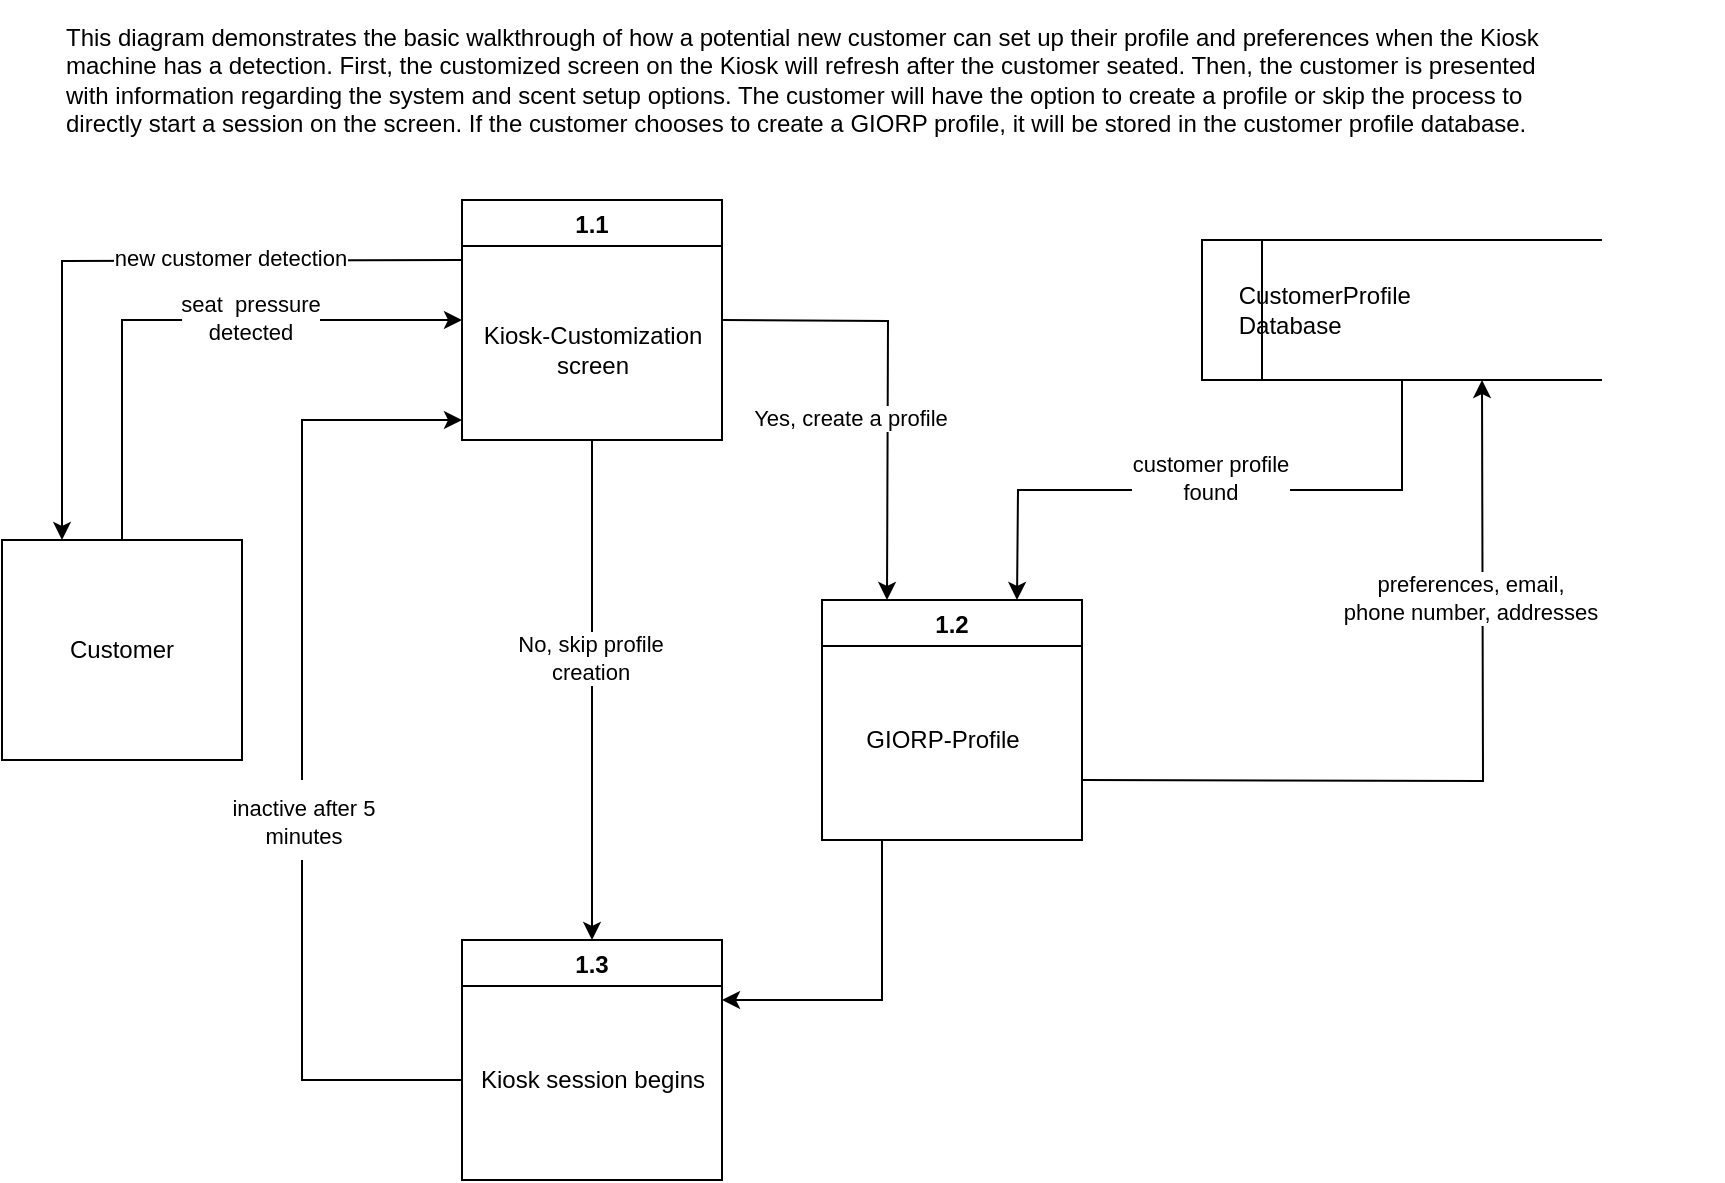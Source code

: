 <mxfile version="14.8.1" type="github">
  <diagram id="7RCecWEcFYl0perymGjm" name="Page-1">
    <mxGraphModel dx="1422" dy="762" grid="1" gridSize="10" guides="1" tooltips="1" connect="1" arrows="1" fold="1" page="1" pageScale="1" pageWidth="850" pageHeight="1100" math="0" shadow="0">
      <root>
        <mxCell id="0" />
        <mxCell id="1" parent="0" />
        <mxCell id="j9GdoZyd2gGU6jYM33GQ-5" style="edgeStyle=orthogonalEdgeStyle;rounded=0;orthogonalLoop=1;jettySize=auto;html=1;exitX=0;exitY=0.25;exitDx=0;exitDy=0;entryX=0.25;entryY=0;entryDx=0;entryDy=0;" parent="1" target="j9GdoZyd2gGU6jYM33GQ-2" edge="1">
          <mxGeometry relative="1" as="geometry">
            <mxPoint x="250" y="270" as="sourcePoint" />
          </mxGeometry>
        </mxCell>
        <mxCell id="HdTH4eyaSy8hDn4PNZNW-12" style="edgeStyle=orthogonalEdgeStyle;rounded=0;orthogonalLoop=1;jettySize=auto;html=1;exitX=1;exitY=0.5;exitDx=0;exitDy=0;entryX=0.25;entryY=0;entryDx=0;entryDy=0;" parent="1" edge="1">
          <mxGeometry relative="1" as="geometry">
            <mxPoint x="380" y="300" as="sourcePoint" />
            <mxPoint x="462.5" y="440" as="targetPoint" />
          </mxGeometry>
        </mxCell>
        <mxCell id="HdTH4eyaSy8hDn4PNZNW-20" style="edgeStyle=orthogonalEdgeStyle;rounded=0;orthogonalLoop=1;jettySize=auto;html=1;exitX=0.5;exitY=1;exitDx=0;exitDy=0;entryX=0.5;entryY=0;entryDx=0;entryDy=0;" parent="1" edge="1">
          <mxGeometry relative="1" as="geometry">
            <mxPoint x="315" y="360" as="sourcePoint" />
            <mxPoint x="315" y="610" as="targetPoint" />
          </mxGeometry>
        </mxCell>
        <mxCell id="NjR-eXge2UOkVljK5tXu-10" style="edgeStyle=orthogonalEdgeStyle;rounded=0;orthogonalLoop=1;jettySize=auto;html=1;exitX=0.5;exitY=0;exitDx=0;exitDy=0;entryX=0;entryY=0.5;entryDx=0;entryDy=0;" edge="1" parent="1" source="j9GdoZyd2gGU6jYM33GQ-2" target="NjR-eXge2UOkVljK5tXu-1">
          <mxGeometry relative="1" as="geometry" />
        </mxCell>
        <mxCell id="j9GdoZyd2gGU6jYM33GQ-2" value="Customer" style="rounded=0;whiteSpace=wrap;html=1;" parent="1" vertex="1">
          <mxGeometry x="20" y="410" width="120" height="110" as="geometry" />
        </mxCell>
        <mxCell id="HdTH4eyaSy8hDn4PNZNW-11" style="edgeStyle=orthogonalEdgeStyle;rounded=0;orthogonalLoop=1;jettySize=auto;html=1;exitX=0.5;exitY=1;exitDx=0;exitDy=0;entryX=1;entryY=0.25;entryDx=0;entryDy=0;" parent="1" edge="1">
          <mxGeometry relative="1" as="geometry">
            <Array as="points">
              <mxPoint x="460" y="560" />
              <mxPoint x="460" y="640" />
            </Array>
            <mxPoint x="495" y="560" as="sourcePoint" />
            <mxPoint x="380" y="640" as="targetPoint" />
          </mxGeometry>
        </mxCell>
        <mxCell id="HdTH4eyaSy8hDn4PNZNW-16" style="edgeStyle=orthogonalEdgeStyle;rounded=0;orthogonalLoop=1;jettySize=auto;html=1;exitX=1;exitY=0.75;exitDx=0;exitDy=0;" parent="1" edge="1">
          <mxGeometry relative="1" as="geometry">
            <mxPoint x="760" y="330" as="targetPoint" />
            <mxPoint x="560" y="530" as="sourcePoint" />
          </mxGeometry>
        </mxCell>
        <mxCell id="j9GdoZyd2gGU6jYM33GQ-15" value="seat&amp;nbsp; pressure &lt;br&gt;detected" style="edgeLabel;resizable=0;html=1;align=center;verticalAlign=middle;" parent="1" connectable="0" vertex="1">
          <mxGeometry x="270.003" y="210.002" as="geometry">
            <mxPoint x="-126" y="89" as="offset" />
          </mxGeometry>
        </mxCell>
        <mxCell id="j9GdoZyd2gGU6jYM33GQ-16" value="new customer detection" style="edgeLabel;resizable=0;html=1;align=center;verticalAlign=middle;" parent="1" connectable="0" vertex="1">
          <mxGeometry x="260.003" y="180.002" as="geometry">
            <mxPoint x="-126" y="89" as="offset" />
          </mxGeometry>
        </mxCell>
        <mxCell id="HdTH4eyaSy8hDn4PNZNW-17" style="edgeStyle=orthogonalEdgeStyle;rounded=0;orthogonalLoop=1;jettySize=auto;html=1;exitX=0.5;exitY=1;exitDx=0;exitDy=0;entryX=0.75;entryY=0;entryDx=0;entryDy=0;" parent="1" source="j9GdoZyd2gGU6jYM33GQ-19" edge="1">
          <mxGeometry relative="1" as="geometry">
            <mxPoint x="527.5" y="440" as="targetPoint" />
          </mxGeometry>
        </mxCell>
        <mxCell id="j9GdoZyd2gGU6jYM33GQ-19" value="&lt;span style=&quot;white-space: pre&quot;&gt;&lt;span style=&quot;white-space: pre&quot;&gt; &lt;span style=&quot;white-space: pre&quot;&gt; &lt;span style=&quot;white-space: pre&quot;&gt;	&lt;/span&gt;&lt;span style=&quot;white-space: pre&quot;&gt;	&lt;/span&gt;&lt;/span&gt;&lt;/span&gt;CustomerProfile &lt;br&gt;&lt;span style=&quot;white-space: pre&quot;&gt; &lt;/span&gt;&lt;span style=&quot;white-space: pre&quot;&gt; &lt;span style=&quot;white-space: pre&quot;&gt;	&lt;/span&gt;&lt;span style=&quot;white-space: pre&quot;&gt;	&lt;/span&gt;&lt;/span&gt;Database&lt;/span&gt;" style="html=1;dashed=0;whitespace=wrap;shape=mxgraph.dfd.dataStoreID;align=left;spacingLeft=3;points=[[0,0],[0.5,0],[1,0],[0,0.5],[1,0.5],[0,1],[0.5,1],[1,1]];" parent="1" vertex="1">
          <mxGeometry x="620" y="260" width="200" height="70" as="geometry" />
        </mxCell>
        <mxCell id="j9GdoZyd2gGU6jYM33GQ-24" value="Yes, create a profile" style="edgeLabel;resizable=0;html=1;align=center;verticalAlign=middle;" parent="1" connectable="0" vertex="1">
          <mxGeometry x="570.003" y="260.002" as="geometry">
            <mxPoint x="-126" y="89" as="offset" />
          </mxGeometry>
        </mxCell>
        <mxCell id="HdTH4eyaSy8hDn4PNZNW-2" value="preferences, email, &lt;br&gt;phone number, addresses" style="edgeLabel;resizable=0;html=1;align=center;verticalAlign=middle;" parent="1" connectable="0" vertex="1">
          <mxGeometry x="880.003" y="350.002" as="geometry">
            <mxPoint x="-126" y="89" as="offset" />
          </mxGeometry>
        </mxCell>
        <mxCell id="HdTH4eyaSy8hDn4PNZNW-15" value="customer profile &lt;br&gt;found" style="edgeLabel;resizable=0;html=1;align=center;verticalAlign=middle;" parent="1" connectable="0" vertex="1">
          <mxGeometry x="750.003" y="290.002" as="geometry">
            <mxPoint x="-126" y="89" as="offset" />
          </mxGeometry>
        </mxCell>
        <mxCell id="HdTH4eyaSy8hDn4PNZNW-19" value="No, skip profile&lt;br&gt;creation" style="edgeLabel;resizable=0;html=1;align=center;verticalAlign=middle;" parent="1" connectable="0" vertex="1">
          <mxGeometry x="440.003" y="380.002" as="geometry">
            <mxPoint x="-126" y="89" as="offset" />
          </mxGeometry>
        </mxCell>
        <mxCell id="NjR-eXge2UOkVljK5tXu-1" value="1.1" style="swimlane;" vertex="1" parent="1">
          <mxGeometry x="250" y="240" width="130" height="120" as="geometry" />
        </mxCell>
        <mxCell id="NjR-eXge2UOkVljK5tXu-2" value="&lt;span&gt;Kiosk-Customization&lt;/span&gt;&lt;br&gt;&lt;span&gt;screen&lt;/span&gt;" style="text;html=1;align=center;verticalAlign=middle;resizable=0;points=[];autosize=1;strokeColor=none;" vertex="1" parent="NjR-eXge2UOkVljK5tXu-1">
          <mxGeometry x="5" y="60" width="120" height="30" as="geometry" />
        </mxCell>
        <mxCell id="NjR-eXge2UOkVljK5tXu-3" value="1.2" style="swimlane;" vertex="1" parent="1">
          <mxGeometry x="430" y="440" width="130" height="120" as="geometry" />
        </mxCell>
        <mxCell id="NjR-eXge2UOkVljK5tXu-7" value="GIORP-Profile" style="text;html=1;align=center;verticalAlign=middle;resizable=0;points=[];autosize=1;strokeColor=none;" vertex="1" parent="NjR-eXge2UOkVljK5tXu-3">
          <mxGeometry x="15" y="60" width="90" height="20" as="geometry" />
        </mxCell>
        <mxCell id="NjR-eXge2UOkVljK5tXu-4" value="1.3" style="swimlane;" vertex="1" parent="1">
          <mxGeometry x="250" y="610" width="130" height="120" as="geometry" />
        </mxCell>
        <mxCell id="NjR-eXge2UOkVljK5tXu-5" value="&lt;span&gt;Kiosk session begins&lt;/span&gt;" style="text;html=1;align=center;verticalAlign=middle;resizable=0;points=[];autosize=1;strokeColor=none;" vertex="1" parent="NjR-eXge2UOkVljK5tXu-4">
          <mxGeometry y="60" width="130" height="20" as="geometry" />
        </mxCell>
        <mxCell id="NjR-eXge2UOkVljK5tXu-9" style="edgeStyle=orthogonalEdgeStyle;rounded=0;orthogonalLoop=1;jettySize=auto;html=1;startArrow=none;" edge="1" parent="1" source="NjR-eXge2UOkVljK5tXu-11">
          <mxGeometry relative="1" as="geometry">
            <mxPoint x="250" y="350" as="targetPoint" />
            <mxPoint x="250" y="680" as="sourcePoint" />
            <Array as="points">
              <mxPoint x="170" y="350" />
            </Array>
          </mxGeometry>
        </mxCell>
        <mxCell id="NjR-eXge2UOkVljK5tXu-11" value="&lt;div style=&quot;text-align: center&quot;&gt;&lt;font face=&quot;helvetica&quot;&gt;&lt;span style=&quot;font-size: 11px ; background-color: rgb(255 , 255 , 255)&quot;&gt;inactive after 5 minutes&lt;/span&gt;&lt;/font&gt;&lt;/div&gt;" style="text;whiteSpace=wrap;html=1;" vertex="1" parent="1">
          <mxGeometry x="120" y="530" width="100" height="40" as="geometry" />
        </mxCell>
        <mxCell id="NjR-eXge2UOkVljK5tXu-12" value="" style="edgeStyle=orthogonalEdgeStyle;rounded=0;orthogonalLoop=1;jettySize=auto;html=1;endArrow=none;" edge="1" parent="1" target="NjR-eXge2UOkVljK5tXu-11">
          <mxGeometry relative="1" as="geometry">
            <mxPoint x="250" y="350" as="targetPoint" />
            <mxPoint x="250" y="680" as="sourcePoint" />
            <Array as="points">
              <mxPoint x="170" y="680" />
            </Array>
          </mxGeometry>
        </mxCell>
        <mxCell id="NjR-eXge2UOkVljK5tXu-13" value="This diagram demonstrates the basic walkthrough of how a potential new customer can set up their profile and preferences when the Kiosk machine has a detection. First, the customized screen on the Kiosk will refresh after the customer seated. Then, the customer is presented with information regarding the system and scent setup options. The customer will have the option to create a profile or skip the process to directly start a session on the screen. If the customer chooses to create a GIORP profile, it will be stored in the customer profile database.&amp;nbsp;&amp;nbsp;" style="text;html=1;strokeColor=none;fillColor=none;align=left;verticalAlign=middle;whiteSpace=wrap;rounded=0;" vertex="1" parent="1">
          <mxGeometry x="50" y="140" width="750" height="80" as="geometry" />
        </mxCell>
      </root>
    </mxGraphModel>
  </diagram>
</mxfile>
